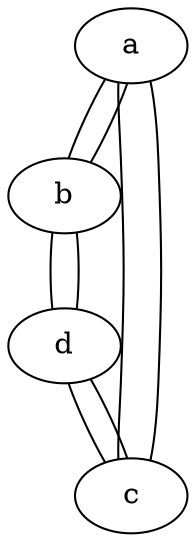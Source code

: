 graph graphname {
  a;
  b;
  c;
  d;
  a -- b;
  b -- a;
  a -- c;
  c -- a;
  b -- d;
  d -- b;
  c -- d;
  d -- c;
}